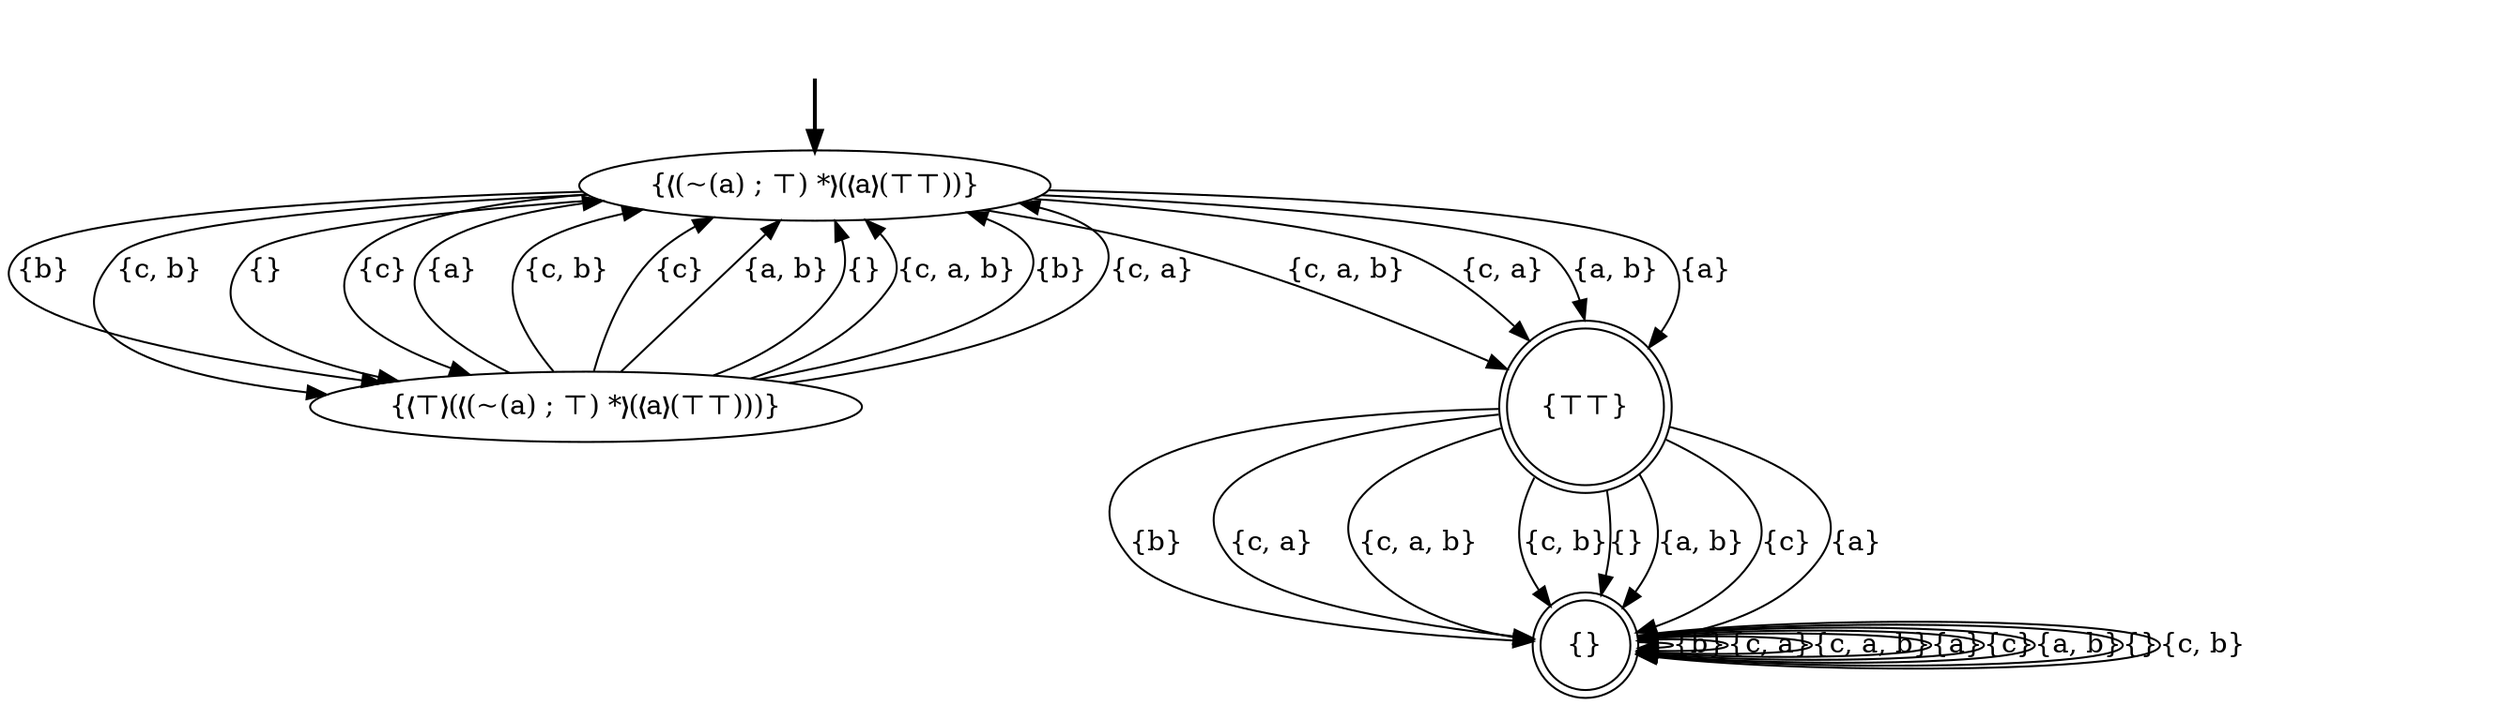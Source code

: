 digraph {
	fake0 [style=invisible]
	"{❬(~(a) ; ⊤) *❭(❬a❭(⊤⊤))}" [root=true]
	"{❬⊤❭(❬(~(a) ; ⊤) *❭(❬a❭(⊤⊤)))}"
	"{⊤⊤}" [shape=doublecircle]
	"{}" [shape=doublecircle]
	fake0 -> "{❬(~(a) ; ⊤) *❭(❬a❭(⊤⊤))}" [style=bold]
	"{⊤⊤}" -> "{}" [label="{b}"]
	"{⊤⊤}" -> "{}" [label="{c, a}"]
	"{❬(~(a) ; ⊤) *❭(❬a❭(⊤⊤))}" -> "{⊤⊤}" [label="{c, a, b}"]
	"{}" -> "{}" [label="{b}"]
	"{}" -> "{}" [label="{c, a}"]
	"{❬⊤❭(❬(~(a) ; ⊤) *❭(❬a❭(⊤⊤)))}" -> "{❬(~(a) ; ⊤) *❭(❬a❭(⊤⊤))}" [label="{a}"]
	"{❬⊤❭(❬(~(a) ; ⊤) *❭(❬a❭(⊤⊤)))}" -> "{❬(~(a) ; ⊤) *❭(❬a❭(⊤⊤))}" [label="{c, b}"]
	"{❬⊤❭(❬(~(a) ; ⊤) *❭(❬a❭(⊤⊤)))}" -> "{❬(~(a) ; ⊤) *❭(❬a❭(⊤⊤))}" [label="{c}"]
	"{}" -> "{}" [label="{c, a, b}"]
	"{⊤⊤}" -> "{}" [label="{c, a, b}"]
	"{❬⊤❭(❬(~(a) ; ⊤) *❭(❬a❭(⊤⊤)))}" -> "{❬(~(a) ; ⊤) *❭(❬a❭(⊤⊤))}" [label="{a, b}"]
	"{⊤⊤}" -> "{}" [label="{c, b}"]
	"{}" -> "{}" [label="{a}"]
	"{❬⊤❭(❬(~(a) ; ⊤) *❭(❬a❭(⊤⊤)))}" -> "{❬(~(a) ; ⊤) *❭(❬a❭(⊤⊤))}" [label="{}"]
	"{}" -> "{}" [label="{c}"]
	"{❬(~(a) ; ⊤) *❭(❬a❭(⊤⊤))}" -> "{❬⊤❭(❬(~(a) ; ⊤) *❭(❬a❭(⊤⊤)))}" [label="{b}"]
	"{❬(~(a) ; ⊤) *❭(❬a❭(⊤⊤))}" -> "{❬⊤❭(❬(~(a) ; ⊤) *❭(❬a❭(⊤⊤)))}" [label="{c, b}"]
	"{}" -> "{}" [label="{a, b}"]
	"{}" -> "{}" [label="{}"]
	"{⊤⊤}" -> "{}" [label="{}"]
	"{❬(~(a) ; ⊤) *❭(❬a❭(⊤⊤))}" -> "{⊤⊤}" [label="{c, a}"]
	"{❬(~(a) ; ⊤) *❭(❬a❭(⊤⊤))}" -> "{❬⊤❭(❬(~(a) ; ⊤) *❭(❬a❭(⊤⊤)))}" [label="{}"]
	"{❬(~(a) ; ⊤) *❭(❬a❭(⊤⊤))}" -> "{⊤⊤}" [label="{a, b}"]
	"{⊤⊤}" -> "{}" [label="{a, b}"]
	"{}" -> "{}" [label="{c, b}"]
	"{❬⊤❭(❬(~(a) ; ⊤) *❭(❬a❭(⊤⊤)))}" -> "{❬(~(a) ; ⊤) *❭(❬a❭(⊤⊤))}" [label="{c, a, b}"]
	"{❬⊤❭(❬(~(a) ; ⊤) *❭(❬a❭(⊤⊤)))}" -> "{❬(~(a) ; ⊤) *❭(❬a❭(⊤⊤))}" [label="{b}"]
	"{⊤⊤}" -> "{}" [label="{c}"]
	"{❬(~(a) ; ⊤) *❭(❬a❭(⊤⊤))}" -> "{❬⊤❭(❬(~(a) ; ⊤) *❭(❬a❭(⊤⊤)))}" [label="{c}"]
	"{⊤⊤}" -> "{}" [label="{a}"]
	"{❬(~(a) ; ⊤) *❭(❬a❭(⊤⊤))}" -> "{⊤⊤}" [label="{a}"]
	"{❬⊤❭(❬(~(a) ; ⊤) *❭(❬a❭(⊤⊤)))}" -> "{❬(~(a) ; ⊤) *❭(❬a❭(⊤⊤))}" [label="{c, a}"]
}

